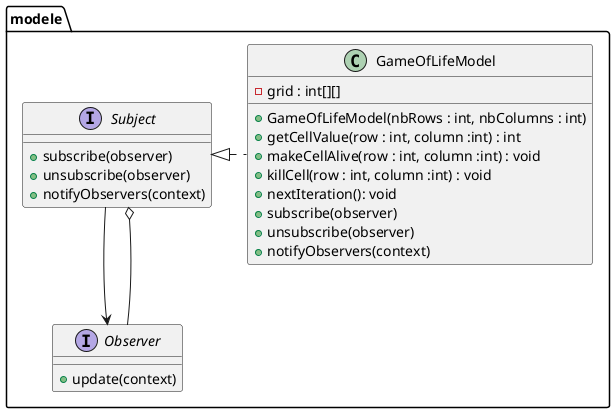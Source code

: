 @startuml modele
    package modele{
        interface Observer{
            + update(context)
        }
        interface Subject{
            + subscribe(observer)
            + unsubscribe(observer)
            + notifyObservers(context)
        }

        class GameOfLifeModel{
            - grid : int[][]
            + GameOfLifeModel(nbRows : int, nbColumns : int)
            + getCellValue(row : int, column :int) : int
            + makeCellAlive(row : int, column :int) : void
            + killCell(row : int, column :int) : void
            + nextIteration(): void
            + subscribe(observer)
            + unsubscribe(observer)
            + notifyObservers(context)
        }
        GameOfLifeModel .l.|> Subject
        Subject --> Observer
        Subject o-- Observer
    }
@enduml